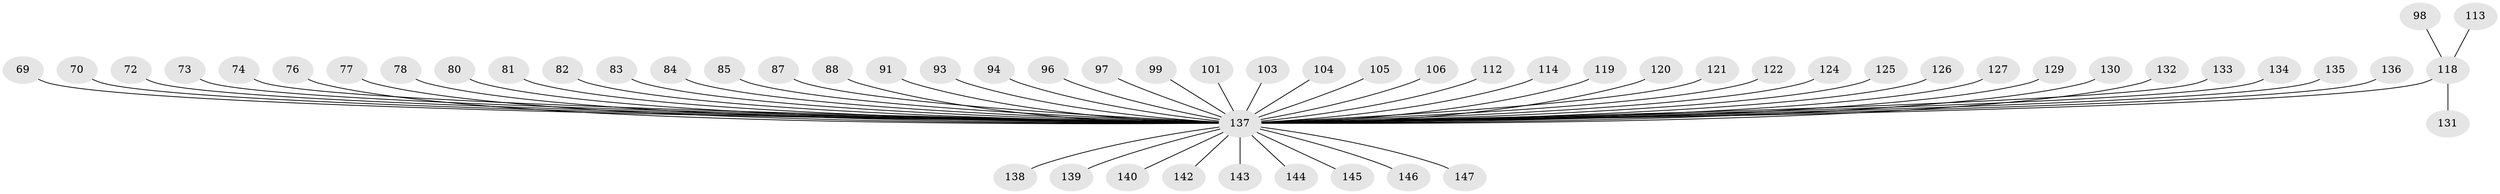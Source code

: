 // original degree distribution, {16: 0.006802721088435374, 9: 0.006802721088435374, 18: 0.006802721088435374, 6: 0.006802721088435374, 1: 0.6258503401360545, 10: 0.006802721088435374, 11: 0.006802721088435374, 8: 0.006802721088435374, 5: 0.013605442176870748, 3: 0.08163265306122448, 2: 0.19727891156462585, 4: 0.034013605442176874}
// Generated by graph-tools (version 1.1) at 2025/50/03/04/25 21:50:41]
// undirected, 58 vertices, 57 edges
graph export_dot {
graph [start="1"]
  node [color=gray90,style=filled];
  69;
  70;
  72;
  73;
  74;
  76;
  77;
  78;
  80;
  81;
  82;
  83;
  84;
  85;
  87;
  88;
  91;
  93;
  94;
  96;
  97;
  98;
  99;
  101;
  103;
  104;
  105;
  106;
  112;
  113;
  114;
  118 [super="+79"];
  119;
  120;
  121;
  122;
  124;
  125 [super="+102+111+123"];
  126;
  127;
  129;
  130;
  131 [super="+90+95"];
  132;
  133;
  134 [super="+116"];
  135;
  136;
  137 [super="+29+55+38+109+36+66+100+62+5+37+86+67+41+23+117+25+45+48+49+52+53+56+57+58+59+60+61+63+64+65+68"];
  138 [super="+89"];
  139;
  140;
  142;
  143;
  144 [super="+115"];
  145;
  146 [super="+128"];
  147 [super="+141"];
  69 -- 137;
  70 -- 137;
  72 -- 137;
  73 -- 137;
  74 -- 137;
  76 -- 137;
  77 -- 137;
  78 -- 137;
  80 -- 137;
  81 -- 137;
  82 -- 137;
  83 -- 137;
  84 -- 137;
  85 -- 137;
  87 -- 137;
  88 -- 137;
  91 -- 137;
  93 -- 137;
  94 -- 137;
  96 -- 137;
  97 -- 137;
  98 -- 118;
  99 -- 137;
  101 -- 137;
  103 -- 137;
  104 -- 137;
  105 -- 137;
  106 -- 137;
  112 -- 137;
  113 -- 118;
  114 -- 137;
  118 -- 137 [weight=2];
  118 -- 131;
  119 -- 137;
  120 -- 137;
  121 -- 137;
  122 -- 137;
  124 -- 137;
  125 -- 137;
  126 -- 137;
  127 -- 137;
  129 -- 137;
  130 -- 137;
  132 -- 137;
  133 -- 137;
  134 -- 137;
  135 -- 137;
  136 -- 137;
  137 -- 143;
  137 -- 142;
  137 -- 140;
  137 -- 145;
  137 -- 139;
  137 -- 138;
  137 -- 144;
  137 -- 146;
  137 -- 147;
}
